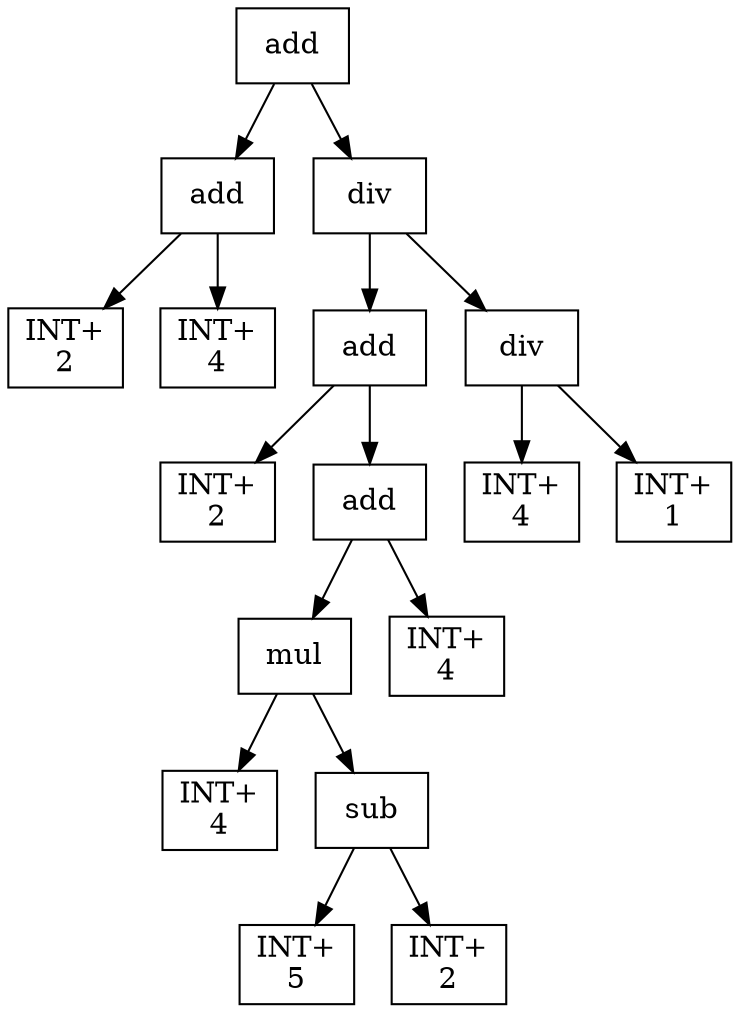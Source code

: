 digraph expr {
  node [shape=box];
  n1 [label="add"];
  n2 [label="add"];
  n3 [label="INT+\n2"];
  n4 [label="INT+\n4"];
  n2 -> n3;
  n2 -> n4;
  n5 [label="div"];
  n6 [label="add"];
  n7 [label="INT+\n2"];
  n8 [label="add"];
  n9 [label="mul"];
  n10 [label="INT+\n4"];
  n11 [label="sub"];
  n12 [label="INT+\n5"];
  n13 [label="INT+\n2"];
  n11 -> n12;
  n11 -> n13;
  n9 -> n10;
  n9 -> n11;
  n14 [label="INT+\n4"];
  n8 -> n9;
  n8 -> n14;
  n6 -> n7;
  n6 -> n8;
  n15 [label="div"];
  n16 [label="INT+\n4"];
  n17 [label="INT+\n1"];
  n15 -> n16;
  n15 -> n17;
  n5 -> n6;
  n5 -> n15;
  n1 -> n2;
  n1 -> n5;
}